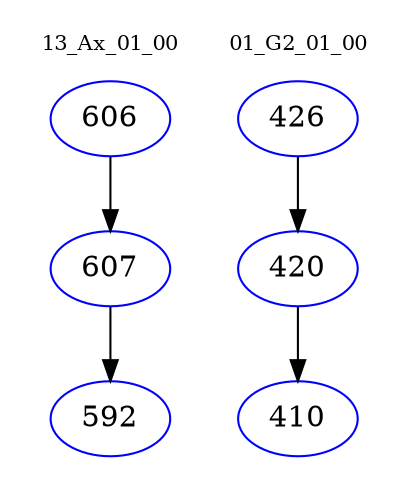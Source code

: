 digraph{
subgraph cluster_0 {
color = white
label = "13_Ax_01_00";
fontsize=10;
T0_606 [label="606", color="blue"]
T0_606 -> T0_607 [color="black"]
T0_607 [label="607", color="blue"]
T0_607 -> T0_592 [color="black"]
T0_592 [label="592", color="blue"]
}
subgraph cluster_1 {
color = white
label = "01_G2_01_00";
fontsize=10;
T1_426 [label="426", color="blue"]
T1_426 -> T1_420 [color="black"]
T1_420 [label="420", color="blue"]
T1_420 -> T1_410 [color="black"]
T1_410 [label="410", color="blue"]
}
}
